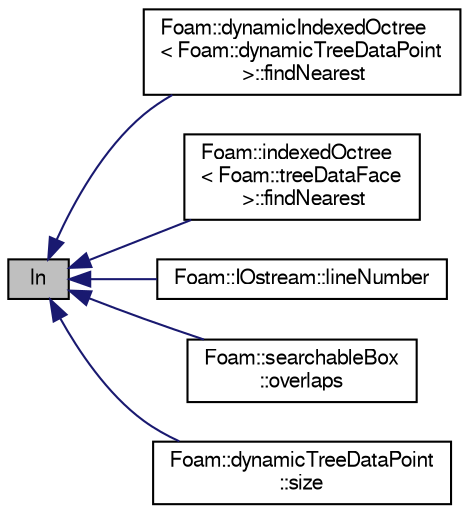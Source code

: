 digraph "ln"
{
  bgcolor="transparent";
  edge [fontname="FreeSans",fontsize="10",labelfontname="FreeSans",labelfontsize="10"];
  node [fontname="FreeSans",fontsize="10",shape=record];
  rankdir="LR";
  Node103114 [label="ln",height=0.2,width=0.4,color="black", fillcolor="grey75", style="filled", fontcolor="black"];
  Node103114 -> Node103115 [dir="back",color="midnightblue",fontsize="10",style="solid",fontname="FreeSans"];
  Node103115 [label="Foam::dynamicIndexedOctree\l\< Foam::dynamicTreeDataPoint\l \>::findNearest",height=0.2,width=0.4,color="black",URL="$a25610.html#ae090443cbaa3565bc6dc0b28e77793a8",tooltip="Low level: calculate nearest starting from subnode. "];
  Node103114 -> Node103116 [dir="back",color="midnightblue",fontsize="10",style="solid",fontname="FreeSans"];
  Node103116 [label="Foam::indexedOctree\l\< Foam::treeDataFace\l \>::findNearest",height=0.2,width=0.4,color="black",URL="$a25026.html#abd1691a3fc13b01ad68fb3ca35ec22d8",tooltip="Low level: calculate nearest starting from subnode. "];
  Node103114 -> Node103117 [dir="back",color="midnightblue",fontsize="10",style="solid",fontname="FreeSans"];
  Node103117 [label="Foam::IOstream::lineNumber",height=0.2,width=0.4,color="black",URL="$a26226.html#aa38e2be17593d4b0f9769e80f4ff2e25",tooltip="Set the stream line number. "];
  Node103114 -> Node103118 [dir="back",color="midnightblue",fontsize="10",style="solid",fontname="FreeSans"];
  Node103118 [label="Foam::searchableBox\l::overlaps",height=0.2,width=0.4,color="black",URL="$a25210.html#a08f2ea4b6bed9e040b0e13009dfcc7b3",tooltip="Does any part of the surface overlap the supplied bound box? "];
  Node103114 -> Node103119 [dir="back",color="midnightblue",fontsize="10",style="solid",fontname="FreeSans"];
  Node103119 [label="Foam::dynamicTreeDataPoint\l::size",height=0.2,width=0.4,color="black",URL="$a25618.html#a9facbf0a118d395c89884e45a5ca4e4b"];
}
